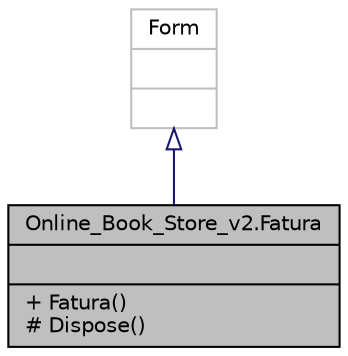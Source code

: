 digraph "Online_Book_Store_v2.Fatura"
{
 // LATEX_PDF_SIZE
  edge [fontname="Helvetica",fontsize="10",labelfontname="Helvetica",labelfontsize="10"];
  node [fontname="Helvetica",fontsize="10",shape=record];
  Node1 [label="{Online_Book_Store_v2.Fatura\n||+ Fatura()\l# Dispose()\l}",height=0.2,width=0.4,color="black", fillcolor="grey75", style="filled", fontcolor="black",tooltip="Fatura Class"];
  Node2 -> Node1 [dir="back",color="midnightblue",fontsize="10",style="solid",arrowtail="onormal"];
  Node2 [label="{Form\n||}",height=0.2,width=0.4,color="grey75", fillcolor="white", style="filled",tooltip=" "];
}
